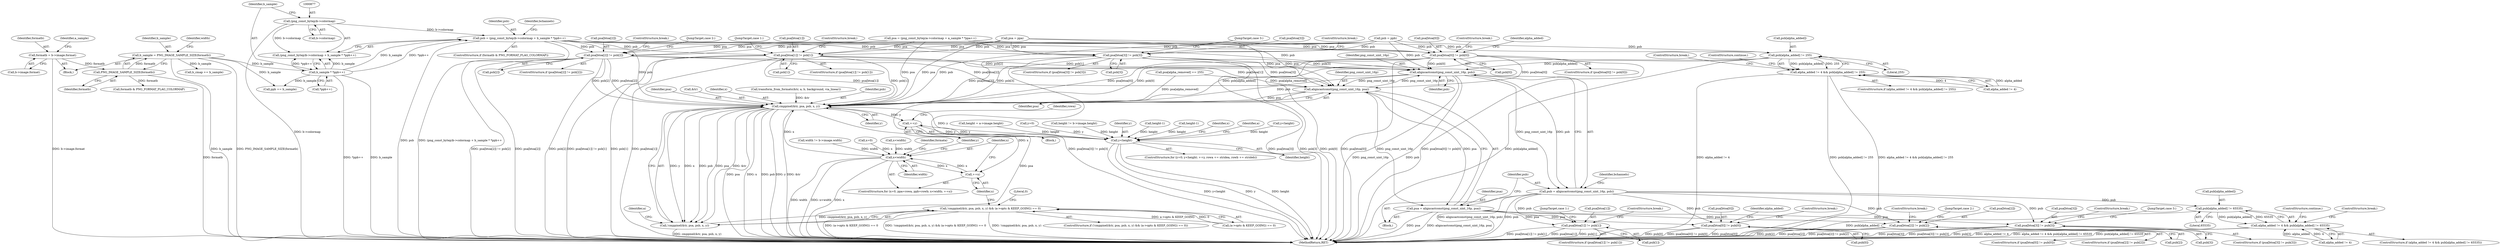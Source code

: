 digraph "0_Android_9d4853418ab2f754c2b63e091c29c5529b8b86ca_27@integer" {
"1000873" [label="(Call,psb = (png_const_bytep)b->colormap + b_sample * *ppb++)"];
"1000876" [label="(Call,(png_const_bytep)b->colormap)"];
"1000881" [label="(Call,b_sample * *ppb++)"];
"1000211" [label="(Call,b_sample = PNG_IMAGE_SAMPLE_SIZE(formatb))"];
"1000213" [label="(Call,PNG_IMAGE_SAMPLE_SIZE(formatb))"];
"1000198" [label="(Call,formatb = b->image.format)"];
"1000911" [label="(Call,aligncastconst(png_const_uint_16p, psb))"];
"1000905" [label="(Call,aligncastconst(png_const_uint_16p, psa))"];
"1000903" [label="(Call,pua = aligncastconst(png_const_uint_16p, psa))"];
"1000919" [label="(Call,pua[btoa[3]] != pub[3])"];
"1000931" [label="(Call,pua[btoa[2]] != pub[2])"];
"1000943" [label="(Call,pua[btoa[1]] != pub[1])"];
"1000955" [label="(Call,pua[btoa[0]] != pub[0])"];
"1001059" [label="(Call,cmppixel(&tr, psa, psb, x, y))"];
"1000811" [label="(Call,++y)"];
"1000807" [label="(Call,y<height)"];
"1000839" [label="(Call,++x)"];
"1000836" [label="(Call,x<width)"];
"1001058" [label="(Call,!cmppixel(&tr, psa, psb, x, y))"];
"1001057" [label="(Call,!cmppixel(&tr, psa, psb, x, y) && (a->opts & KEEP_GOING) == 0)"];
"1000909" [label="(Call,pub = aligncastconst(png_const_uint_16p, psb))"];
"1000970" [label="(Call,pub[alpha_added] != 65535)"];
"1000966" [label="(Call,alpha_added != 4 && pub[alpha_added] != 65535)"];
"1000996" [label="(Call,psa[btoa[3]] != psb[3])"];
"1001008" [label="(Call,psa[btoa[2]] != psb[2])"];
"1001020" [label="(Call,psa[btoa[1]] != psb[1])"];
"1001032" [label="(Call,psa[btoa[0]] != psb[0])"];
"1001047" [label="(Call,psb[alpha_added] != 255)"];
"1001043" [label="(Call,alpha_added != 4 && psb[alpha_added] != 255)"];
"1000811" [label="(Call,++y)"];
"1000881" [label="(Call,b_sample * *ppb++)"];
"1000937" [label="(Call,pub[2])"];
"1000807" [label="(Call,y<height)"];
"1001062" [label="(Identifier,psa)"];
"1000836" [label="(Call,x<width)"];
"1000213" [label="(Call,PNG_IMAGE_SAMPLE_SIZE(formatb))"];
"1000952" [label="(ControlStructure,break;)"];
"1000223" [label="(Call,width != b->image.width)"];
"1000891" [label="(Call,ppb += b_sample)"];
"1001041" [label="(ControlStructure,break;)"];
"1001065" [label="(Identifier,y)"];
"1001026" [label="(Call,psb[1])"];
"1001066" [label="(Call,(a->opts & KEEP_GOING) == 0)"];
"1001059" [label="(Call,cmppixel(&tr, psa, psb, x, y))"];
"1000804" [label="(Call,y=0)"];
"1000876" [label="(Call,(png_const_bytep)b->colormap)"];
"1000903" [label="(Call,pua = aligncastconst(png_const_uint_16p, psa))"];
"1001060" [label="(Call,&tr)"];
"1000904" [label="(Identifier,pua)"];
"1000812" [label="(Identifier,y)"];
"1000230" [label="(Call,height != b->image.height)"];
"1001047" [label="(Call,psb[alpha_added] != 255)"];
"1000212" [label="(Identifier,b_sample)"];
"1000901" [label="(Block,)"];
"1000943" [label="(Call,pua[btoa[1]] != pub[1])"];
"1000940" [label="(ControlStructure,break;)"];
"1000808" [label="(Identifier,y)"];
"1000810" [label="(Block,)"];
"1001043" [label="(Call,alpha_added != 4 && psb[alpha_added] != 255)"];
"1000941" [label="(JumpTarget,case 2:)"];
"1000953" [label="(JumpTarget,case 1:)"];
"1000839" [label="(Call,++x)"];
"1000144" [label="(Block,)"];
"1000837" [label="(Identifier,x)"];
"1000211" [label="(Call,b_sample = PNG_IMAGE_SAMPLE_SIZE(formatb))"];
"1000976" [label="(ControlStructure,continue;)"];
"1001017" [label="(ControlStructure,break;)"];
"1001008" [label="(Call,psa[btoa[2]] != psb[2])"];
"1001005" [label="(ControlStructure,break;)"];
"1000199" [label="(Identifier,formatb)"];
"1000207" [label="(Identifier,a_sample)"];
"1000954" [label="(ControlStructure,if (pua[btoa[0]] != pub[0]))"];
"1000929" [label="(JumpTarget,case 3:)"];
"1000955" [label="(Call,pua[btoa[0]] != pub[0])"];
"1000949" [label="(Call,pub[1])"];
"1001064" [label="(Identifier,x)"];
"1000863" [label="(Call,psa = ppa)"];
"1000873" [label="(Call,psb = (png_const_bytep)b->colormap + b_sample * *ppb++)"];
"1001020" [label="(Call,psa[btoa[1]] != psb[1])"];
"1001030" [label="(JumpTarget,case 1:)"];
"1000285" [label="(Call,height-1)"];
"1001006" [label="(JumpTarget,case 3:)"];
"1000918" [label="(ControlStructure,if (pua[btoa[3]] != pub[3]))"];
"1000883" [label="(Call,*ppb++)"];
"1000975" [label="(ControlStructure,break;)"];
"1001044" [label="(Call,alpha_added != 4)"];
"1000966" [label="(Call,alpha_added != 4 && pub[alpha_added] != 65535)"];
"1001018" [label="(JumpTarget,case 2:)"];
"1000882" [label="(Identifier,b_sample)"];
"1001058" [label="(Call,!cmppixel(&tr, psa, psb, x, y))"];
"1000247" [label="(Call,transform_from_formats(&tr, a, b, background, via_linear))"];
"1000971" [label="(Call,pub[alpha_added])"];
"1001038" [label="(Call,psb[0])"];
"1001128" [label="(MethodReturn,RET)"];
"1000911" [label="(Call,aligncastconst(png_const_uint_16p, psb))"];
"1001051" [label="(Literal,255)"];
"1000995" [label="(ControlStructure,if (psa[btoa[3]] != psb[3]))"];
"1000974" [label="(Literal,65535)"];
"1000919" [label="(Call,pua[btoa[3]] != pub[3])"];
"1001042" [label="(ControlStructure,if (alpha_added != 4 && psb[alpha_added] != 255))"];
"1000920" [label="(Call,pua[btoa[3]])"];
"1001045" [label="(Identifier,alpha_added)"];
"1001014" [label="(Call,psb[2])"];
"1000905" [label="(Call,aligncastconst(png_const_uint_16p, psa))"];
"1000956" [label="(Call,pua[btoa[0]])"];
"1001057" [label="(Call,!cmppixel(&tr, psa, psb, x, y) && (a->opts & KEEP_GOING) == 0)"];
"1001033" [label="(Call,psa[btoa[0]])"];
"1000269" [label="(Call,formatb & PNG_FORMAT_FLAG_COLORMAP)"];
"1000910" [label="(Identifier,pub)"];
"1000930" [label="(ControlStructure,if (pua[btoa[2]] != pub[2]))"];
"1000838" [label="(Identifier,width)"];
"1000932" [label="(Call,pua[btoa[2]])"];
"1000944" [label="(Call,pua[btoa[1]])"];
"1000878" [label="(Call,b->colormap)"];
"1000803" [label="(ControlStructure,for (y=0; y<height; ++y, rowa += stridea, rowb += strideb))"];
"1001002" [label="(Call,psb[3])"];
"1000826" [label="(Call,x=0)"];
"1001069" [label="(Identifier,a)"];
"1001019" [label="(ControlStructure,if (psa[btoa[1]] != psb[1]))"];
"1001007" [label="(ControlStructure,if (psa[btoa[2]] != psb[2]))"];
"1000928" [label="(ControlStructure,break;)"];
"1001021" [label="(Call,psa[btoa[1]])"];
"1000965" [label="(ControlStructure,if (alpha_added != 4 && pub[alpha_added] != 65535))"];
"1000968" [label="(Identifier,alpha_added)"];
"1000913" [label="(Identifier,psb)"];
"1000912" [label="(Identifier,png_const_uint_16p)"];
"1000970" [label="(Call,pub[alpha_added] != 65535)"];
"1000931" [label="(Call,pua[btoa[2]] != pub[2])"];
"1000869" [label="(ControlStructure,if (formatb & PNG_FORMAT_FLAG_COLORMAP))"];
"1000297" [label="(Call,height-1)"];
"1001032" [label="(Call,psa[btoa[0]] != psb[0])"];
"1001056" [label="(ControlStructure,if (!cmppixel(&tr, psa, psb, x, y) && (a->opts & KEEP_GOING) == 0))"];
"1000875" [label="(Call,(png_const_bytep)b->colormap + b_sample * *ppb++)"];
"1000907" [label="(Identifier,psa)"];
"1000840" [label="(Identifier,x)"];
"1000361" [label="(Call,x<width)"];
"1000964" [label="(ControlStructure,break;)"];
"1001029" [label="(ControlStructure,break;)"];
"1000906" [label="(Identifier,png_const_uint_16p)"];
"1001074" [label="(Literal,0)"];
"1000846" [label="(Identifier,formata)"];
"1001052" [label="(ControlStructure,break;)"];
"1000809" [label="(Identifier,height)"];
"1000909" [label="(Call,pub = aligncastconst(png_const_uint_16p, psb))"];
"1001053" [label="(ControlStructure,continue;)"];
"1000827" [label="(Identifier,x)"];
"1000874" [label="(Identifier,psb)"];
"1000967" [label="(Call,alpha_added != 4)"];
"1000214" [label="(Identifier,formatb)"];
"1000198" [label="(Call,formatb = b->image.format)"];
"1000848" [label="(Call,psa = (png_const_bytep)a->colormap + a_sample * *ppa++)"];
"1000224" [label="(Identifier,width)"];
"1000985" [label="(Call,psa[alpha_removed] == 255)"];
"1000447" [label="(Call,b_cmap += b_sample)"];
"1000942" [label="(ControlStructure,if (pua[btoa[1]] != pub[1]))"];
"1000925" [label="(Call,pub[3])"];
"1000961" [label="(Call,pub[0])"];
"1000200" [label="(Call,b->image.format)"];
"1001063" [label="(Identifier,psb)"];
"1001078" [label="(Identifier,a)"];
"1000997" [label="(Call,psa[btoa[3]])"];
"1000815" [label="(Identifier,rowa)"];
"1001031" [label="(ControlStructure,if (psa[btoa[0]] != psb[0]))"];
"1000341" [label="(Call,y<height)"];
"1000895" [label="(Identifier,bchannels)"];
"1001048" [label="(Call,psb[alpha_added])"];
"1000915" [label="(Identifier,bchannels)"];
"1000996" [label="(Call,psa[btoa[3]] != psb[3])"];
"1000824" [label="(ControlStructure,for (x=0, ppa=rowa, ppb=rowb; x<width; ++x))"];
"1000888" [label="(Call,psb = ppb)"];
"1000182" [label="(Call,height = a->image.height)"];
"1001009" [label="(Call,psa[btoa[2]])"];
"1000873" -> "1000869"  [label="AST: "];
"1000873" -> "1000875"  [label="CFG: "];
"1000874" -> "1000873"  [label="AST: "];
"1000875" -> "1000873"  [label="AST: "];
"1000895" -> "1000873"  [label="CFG: "];
"1000873" -> "1001128"  [label="DDG: psb"];
"1000873" -> "1001128"  [label="DDG: (png_const_bytep)b->colormap + b_sample * *ppb++"];
"1000876" -> "1000873"  [label="DDG: b->colormap"];
"1000881" -> "1000873"  [label="DDG: b_sample"];
"1000881" -> "1000873"  [label="DDG: *ppb++"];
"1000873" -> "1000911"  [label="DDG: psb"];
"1000873" -> "1000996"  [label="DDG: psb"];
"1000873" -> "1001008"  [label="DDG: psb"];
"1000873" -> "1001020"  [label="DDG: psb"];
"1000873" -> "1001032"  [label="DDG: psb"];
"1000873" -> "1001047"  [label="DDG: psb"];
"1000873" -> "1001059"  [label="DDG: psb"];
"1000876" -> "1000875"  [label="AST: "];
"1000876" -> "1000878"  [label="CFG: "];
"1000877" -> "1000876"  [label="AST: "];
"1000878" -> "1000876"  [label="AST: "];
"1000882" -> "1000876"  [label="CFG: "];
"1000876" -> "1001128"  [label="DDG: b->colormap"];
"1000876" -> "1000875"  [label="DDG: b->colormap"];
"1000881" -> "1000875"  [label="AST: "];
"1000881" -> "1000883"  [label="CFG: "];
"1000882" -> "1000881"  [label="AST: "];
"1000883" -> "1000881"  [label="AST: "];
"1000875" -> "1000881"  [label="CFG: "];
"1000881" -> "1001128"  [label="DDG: *ppb++"];
"1000881" -> "1001128"  [label="DDG: b_sample"];
"1000881" -> "1000875"  [label="DDG: b_sample"];
"1000881" -> "1000875"  [label="DDG: *ppb++"];
"1000211" -> "1000881"  [label="DDG: b_sample"];
"1000881" -> "1000891"  [label="DDG: b_sample"];
"1000211" -> "1000144"  [label="AST: "];
"1000211" -> "1000213"  [label="CFG: "];
"1000212" -> "1000211"  [label="AST: "];
"1000213" -> "1000211"  [label="AST: "];
"1000224" -> "1000211"  [label="CFG: "];
"1000211" -> "1001128"  [label="DDG: b_sample"];
"1000211" -> "1001128"  [label="DDG: PNG_IMAGE_SAMPLE_SIZE(formatb)"];
"1000213" -> "1000211"  [label="DDG: formatb"];
"1000211" -> "1000447"  [label="DDG: b_sample"];
"1000211" -> "1000891"  [label="DDG: b_sample"];
"1000213" -> "1000214"  [label="CFG: "];
"1000214" -> "1000213"  [label="AST: "];
"1000213" -> "1001128"  [label="DDG: formatb"];
"1000198" -> "1000213"  [label="DDG: formatb"];
"1000213" -> "1000269"  [label="DDG: formatb"];
"1000198" -> "1000144"  [label="AST: "];
"1000198" -> "1000200"  [label="CFG: "];
"1000199" -> "1000198"  [label="AST: "];
"1000200" -> "1000198"  [label="AST: "];
"1000207" -> "1000198"  [label="CFG: "];
"1000198" -> "1001128"  [label="DDG: b->image.format"];
"1000911" -> "1000909"  [label="AST: "];
"1000911" -> "1000913"  [label="CFG: "];
"1000912" -> "1000911"  [label="AST: "];
"1000913" -> "1000911"  [label="AST: "];
"1000909" -> "1000911"  [label="CFG: "];
"1000911" -> "1001128"  [label="DDG: png_const_uint_16p"];
"1000911" -> "1001128"  [label="DDG: psb"];
"1000911" -> "1000905"  [label="DDG: png_const_uint_16p"];
"1000911" -> "1000909"  [label="DDG: png_const_uint_16p"];
"1000911" -> "1000909"  [label="DDG: psb"];
"1000905" -> "1000911"  [label="DDG: png_const_uint_16p"];
"1001020" -> "1000911"  [label="DDG: psb[1]"];
"1001032" -> "1000911"  [label="DDG: psb[0]"];
"1001047" -> "1000911"  [label="DDG: psb[alpha_added]"];
"1000996" -> "1000911"  [label="DDG: psb[3]"];
"1001008" -> "1000911"  [label="DDG: psb[2]"];
"1000888" -> "1000911"  [label="DDG: psb"];
"1000911" -> "1001059"  [label="DDG: psb"];
"1000905" -> "1000903"  [label="AST: "];
"1000905" -> "1000907"  [label="CFG: "];
"1000906" -> "1000905"  [label="AST: "];
"1000907" -> "1000905"  [label="AST: "];
"1000903" -> "1000905"  [label="CFG: "];
"1000905" -> "1001128"  [label="DDG: psa"];
"1000905" -> "1000903"  [label="DDG: png_const_uint_16p"];
"1000905" -> "1000903"  [label="DDG: psa"];
"1000848" -> "1000905"  [label="DDG: psa"];
"1001020" -> "1000905"  [label="DDG: psa[btoa[1]]"];
"1001008" -> "1000905"  [label="DDG: psa[btoa[2]]"];
"1001032" -> "1000905"  [label="DDG: psa[btoa[0]]"];
"1000985" -> "1000905"  [label="DDG: psa[alpha_removed]"];
"1000996" -> "1000905"  [label="DDG: psa[btoa[3]]"];
"1000863" -> "1000905"  [label="DDG: psa"];
"1000905" -> "1001059"  [label="DDG: psa"];
"1000903" -> "1000901"  [label="AST: "];
"1000904" -> "1000903"  [label="AST: "];
"1000910" -> "1000903"  [label="CFG: "];
"1000903" -> "1001128"  [label="DDG: pua"];
"1000903" -> "1001128"  [label="DDG: aligncastconst(png_const_uint_16p, psa)"];
"1000903" -> "1000919"  [label="DDG: pua"];
"1000903" -> "1000931"  [label="DDG: pua"];
"1000903" -> "1000943"  [label="DDG: pua"];
"1000903" -> "1000955"  [label="DDG: pua"];
"1000919" -> "1000918"  [label="AST: "];
"1000919" -> "1000925"  [label="CFG: "];
"1000920" -> "1000919"  [label="AST: "];
"1000925" -> "1000919"  [label="AST: "];
"1000928" -> "1000919"  [label="CFG: "];
"1000929" -> "1000919"  [label="CFG: "];
"1000919" -> "1001128"  [label="DDG: pua[btoa[3]]"];
"1000919" -> "1001128"  [label="DDG: pua[btoa[3]] != pub[3]"];
"1000919" -> "1001128"  [label="DDG: pub[3]"];
"1000909" -> "1000919"  [label="DDG: pub"];
"1000931" -> "1000930"  [label="AST: "];
"1000931" -> "1000937"  [label="CFG: "];
"1000932" -> "1000931"  [label="AST: "];
"1000937" -> "1000931"  [label="AST: "];
"1000940" -> "1000931"  [label="CFG: "];
"1000941" -> "1000931"  [label="CFG: "];
"1000931" -> "1001128"  [label="DDG: pub[2]"];
"1000931" -> "1001128"  [label="DDG: pua[btoa[2]]"];
"1000931" -> "1001128"  [label="DDG: pua[btoa[2]] != pub[2]"];
"1000909" -> "1000931"  [label="DDG: pub"];
"1000943" -> "1000942"  [label="AST: "];
"1000943" -> "1000949"  [label="CFG: "];
"1000944" -> "1000943"  [label="AST: "];
"1000949" -> "1000943"  [label="AST: "];
"1000952" -> "1000943"  [label="CFG: "];
"1000953" -> "1000943"  [label="CFG: "];
"1000943" -> "1001128"  [label="DDG: pua[btoa[1]] != pub[1]"];
"1000943" -> "1001128"  [label="DDG: pua[btoa[1]]"];
"1000943" -> "1001128"  [label="DDG: pub[1]"];
"1000909" -> "1000943"  [label="DDG: pub"];
"1000955" -> "1000954"  [label="AST: "];
"1000955" -> "1000961"  [label="CFG: "];
"1000956" -> "1000955"  [label="AST: "];
"1000961" -> "1000955"  [label="AST: "];
"1000964" -> "1000955"  [label="CFG: "];
"1000968" -> "1000955"  [label="CFG: "];
"1000955" -> "1001128"  [label="DDG: pub[0]"];
"1000955" -> "1001128"  [label="DDG: pua[btoa[0]] != pub[0]"];
"1000955" -> "1001128"  [label="DDG: pua[btoa[0]]"];
"1000909" -> "1000955"  [label="DDG: pub"];
"1001059" -> "1001058"  [label="AST: "];
"1001059" -> "1001065"  [label="CFG: "];
"1001060" -> "1001059"  [label="AST: "];
"1001062" -> "1001059"  [label="AST: "];
"1001063" -> "1001059"  [label="AST: "];
"1001064" -> "1001059"  [label="AST: "];
"1001065" -> "1001059"  [label="AST: "];
"1001058" -> "1001059"  [label="CFG: "];
"1001059" -> "1001128"  [label="DDG: psa"];
"1001059" -> "1001128"  [label="DDG: x"];
"1001059" -> "1001128"  [label="DDG: psb"];
"1001059" -> "1001128"  [label="DDG: y"];
"1001059" -> "1001128"  [label="DDG: &tr"];
"1001059" -> "1000811"  [label="DDG: y"];
"1001059" -> "1000839"  [label="DDG: x"];
"1001059" -> "1001058"  [label="DDG: y"];
"1001059" -> "1001058"  [label="DDG: x"];
"1001059" -> "1001058"  [label="DDG: psb"];
"1001059" -> "1001058"  [label="DDG: psa"];
"1001059" -> "1001058"  [label="DDG: &tr"];
"1000247" -> "1001059"  [label="DDG: &tr"];
"1000848" -> "1001059"  [label="DDG: psa"];
"1001020" -> "1001059"  [label="DDG: psa[btoa[1]]"];
"1001020" -> "1001059"  [label="DDG: psb[1]"];
"1001008" -> "1001059"  [label="DDG: psa[btoa[2]]"];
"1001008" -> "1001059"  [label="DDG: psb[2]"];
"1001032" -> "1001059"  [label="DDG: psa[btoa[0]]"];
"1001032" -> "1001059"  [label="DDG: psb[0]"];
"1000985" -> "1001059"  [label="DDG: psa[alpha_removed]"];
"1000996" -> "1001059"  [label="DDG: psa[btoa[3]]"];
"1000996" -> "1001059"  [label="DDG: psb[3]"];
"1000863" -> "1001059"  [label="DDG: psa"];
"1001047" -> "1001059"  [label="DDG: psb[alpha_added]"];
"1000888" -> "1001059"  [label="DDG: psb"];
"1000836" -> "1001059"  [label="DDG: x"];
"1000807" -> "1001059"  [label="DDG: y"];
"1000811" -> "1000810"  [label="AST: "];
"1000811" -> "1000812"  [label="CFG: "];
"1000812" -> "1000811"  [label="AST: "];
"1000815" -> "1000811"  [label="CFG: "];
"1000811" -> "1000807"  [label="DDG: y"];
"1000807" -> "1000811"  [label="DDG: y"];
"1000807" -> "1000803"  [label="AST: "];
"1000807" -> "1000809"  [label="CFG: "];
"1000808" -> "1000807"  [label="AST: "];
"1000809" -> "1000807"  [label="AST: "];
"1000827" -> "1000807"  [label="CFG: "];
"1001078" -> "1000807"  [label="CFG: "];
"1000807" -> "1001128"  [label="DDG: y<height"];
"1000807" -> "1001128"  [label="DDG: y"];
"1000807" -> "1001128"  [label="DDG: height"];
"1000804" -> "1000807"  [label="DDG: y"];
"1000341" -> "1000807"  [label="DDG: height"];
"1000230" -> "1000807"  [label="DDG: height"];
"1000182" -> "1000807"  [label="DDG: height"];
"1000285" -> "1000807"  [label="DDG: height"];
"1000297" -> "1000807"  [label="DDG: height"];
"1000839" -> "1000824"  [label="AST: "];
"1000839" -> "1000840"  [label="CFG: "];
"1000840" -> "1000839"  [label="AST: "];
"1000837" -> "1000839"  [label="CFG: "];
"1000839" -> "1000836"  [label="DDG: x"];
"1000836" -> "1000839"  [label="DDG: x"];
"1000836" -> "1000824"  [label="AST: "];
"1000836" -> "1000838"  [label="CFG: "];
"1000837" -> "1000836"  [label="AST: "];
"1000838" -> "1000836"  [label="AST: "];
"1000846" -> "1000836"  [label="CFG: "];
"1000812" -> "1000836"  [label="CFG: "];
"1000836" -> "1001128"  [label="DDG: width"];
"1000836" -> "1001128"  [label="DDG: x<width"];
"1000836" -> "1001128"  [label="DDG: x"];
"1000826" -> "1000836"  [label="DDG: x"];
"1000361" -> "1000836"  [label="DDG: width"];
"1000223" -> "1000836"  [label="DDG: width"];
"1001058" -> "1001057"  [label="AST: "];
"1001069" -> "1001058"  [label="CFG: "];
"1001057" -> "1001058"  [label="CFG: "];
"1001058" -> "1001128"  [label="DDG: cmppixel(&tr, psa, psb, x, y)"];
"1001058" -> "1001057"  [label="DDG: cmppixel(&tr, psa, psb, x, y)"];
"1001057" -> "1001056"  [label="AST: "];
"1001057" -> "1001066"  [label="CFG: "];
"1001066" -> "1001057"  [label="AST: "];
"1001074" -> "1001057"  [label="CFG: "];
"1000840" -> "1001057"  [label="CFG: "];
"1001057" -> "1001128"  [label="DDG: (a->opts & KEEP_GOING) == 0"];
"1001057" -> "1001128"  [label="DDG: !cmppixel(&tr, psa, psb, x, y) && (a->opts & KEEP_GOING) == 0"];
"1001057" -> "1001128"  [label="DDG: !cmppixel(&tr, psa, psb, x, y)"];
"1001066" -> "1001057"  [label="DDG: a->opts & KEEP_GOING"];
"1001066" -> "1001057"  [label="DDG: 0"];
"1000909" -> "1000901"  [label="AST: "];
"1000910" -> "1000909"  [label="AST: "];
"1000915" -> "1000909"  [label="CFG: "];
"1000909" -> "1001128"  [label="DDG: aligncastconst(png_const_uint_16p, psb)"];
"1000909" -> "1001128"  [label="DDG: pub"];
"1000909" -> "1000970"  [label="DDG: pub"];
"1000970" -> "1000966"  [label="AST: "];
"1000970" -> "1000974"  [label="CFG: "];
"1000971" -> "1000970"  [label="AST: "];
"1000974" -> "1000970"  [label="AST: "];
"1000966" -> "1000970"  [label="CFG: "];
"1000970" -> "1001128"  [label="DDG: pub[alpha_added]"];
"1000970" -> "1000966"  [label="DDG: pub[alpha_added]"];
"1000970" -> "1000966"  [label="DDG: 65535"];
"1000966" -> "1000965"  [label="AST: "];
"1000966" -> "1000967"  [label="CFG: "];
"1000967" -> "1000966"  [label="AST: "];
"1000975" -> "1000966"  [label="CFG: "];
"1000976" -> "1000966"  [label="CFG: "];
"1000966" -> "1001128"  [label="DDG: alpha_added != 4"];
"1000966" -> "1001128"  [label="DDG: alpha_added != 4 && pub[alpha_added] != 65535"];
"1000966" -> "1001128"  [label="DDG: pub[alpha_added] != 65535"];
"1000967" -> "1000966"  [label="DDG: alpha_added"];
"1000967" -> "1000966"  [label="DDG: 4"];
"1000996" -> "1000995"  [label="AST: "];
"1000996" -> "1001002"  [label="CFG: "];
"1000997" -> "1000996"  [label="AST: "];
"1001002" -> "1000996"  [label="AST: "];
"1001005" -> "1000996"  [label="CFG: "];
"1001006" -> "1000996"  [label="CFG: "];
"1000996" -> "1001128"  [label="DDG: psa[btoa[3]] != psb[3]"];
"1000996" -> "1001128"  [label="DDG: psa[btoa[3]]"];
"1000996" -> "1001128"  [label="DDG: psb[3]"];
"1000848" -> "1000996"  [label="DDG: psa"];
"1000863" -> "1000996"  [label="DDG: psa"];
"1000888" -> "1000996"  [label="DDG: psb"];
"1001008" -> "1001007"  [label="AST: "];
"1001008" -> "1001014"  [label="CFG: "];
"1001009" -> "1001008"  [label="AST: "];
"1001014" -> "1001008"  [label="AST: "];
"1001017" -> "1001008"  [label="CFG: "];
"1001018" -> "1001008"  [label="CFG: "];
"1001008" -> "1001128"  [label="DDG: psa[btoa[2]] != psb[2]"];
"1001008" -> "1001128"  [label="DDG: psa[btoa[2]]"];
"1001008" -> "1001128"  [label="DDG: psb[2]"];
"1000848" -> "1001008"  [label="DDG: psa"];
"1000863" -> "1001008"  [label="DDG: psa"];
"1000888" -> "1001008"  [label="DDG: psb"];
"1001020" -> "1001019"  [label="AST: "];
"1001020" -> "1001026"  [label="CFG: "];
"1001021" -> "1001020"  [label="AST: "];
"1001026" -> "1001020"  [label="AST: "];
"1001029" -> "1001020"  [label="CFG: "];
"1001030" -> "1001020"  [label="CFG: "];
"1001020" -> "1001128"  [label="DDG: psb[1]"];
"1001020" -> "1001128"  [label="DDG: psa[btoa[1]]"];
"1001020" -> "1001128"  [label="DDG: psa[btoa[1]] != psb[1]"];
"1000848" -> "1001020"  [label="DDG: psa"];
"1000863" -> "1001020"  [label="DDG: psa"];
"1000888" -> "1001020"  [label="DDG: psb"];
"1001032" -> "1001031"  [label="AST: "];
"1001032" -> "1001038"  [label="CFG: "];
"1001033" -> "1001032"  [label="AST: "];
"1001038" -> "1001032"  [label="AST: "];
"1001041" -> "1001032"  [label="CFG: "];
"1001045" -> "1001032"  [label="CFG: "];
"1001032" -> "1001128"  [label="DDG: psb[0]"];
"1001032" -> "1001128"  [label="DDG: psa[btoa[0]]"];
"1001032" -> "1001128"  [label="DDG: psa[btoa[0]] != psb[0]"];
"1000848" -> "1001032"  [label="DDG: psa"];
"1000863" -> "1001032"  [label="DDG: psa"];
"1000888" -> "1001032"  [label="DDG: psb"];
"1001047" -> "1001043"  [label="AST: "];
"1001047" -> "1001051"  [label="CFG: "];
"1001048" -> "1001047"  [label="AST: "];
"1001051" -> "1001047"  [label="AST: "];
"1001043" -> "1001047"  [label="CFG: "];
"1001047" -> "1001128"  [label="DDG: psb[alpha_added]"];
"1001047" -> "1001043"  [label="DDG: psb[alpha_added]"];
"1001047" -> "1001043"  [label="DDG: 255"];
"1000888" -> "1001047"  [label="DDG: psb"];
"1001043" -> "1001042"  [label="AST: "];
"1001043" -> "1001044"  [label="CFG: "];
"1001044" -> "1001043"  [label="AST: "];
"1001052" -> "1001043"  [label="CFG: "];
"1001053" -> "1001043"  [label="CFG: "];
"1001043" -> "1001128"  [label="DDG: alpha_added != 4"];
"1001043" -> "1001128"  [label="DDG: psb[alpha_added] != 255"];
"1001043" -> "1001128"  [label="DDG: alpha_added != 4 && psb[alpha_added] != 255"];
"1001044" -> "1001043"  [label="DDG: alpha_added"];
"1001044" -> "1001043"  [label="DDG: 4"];
}
